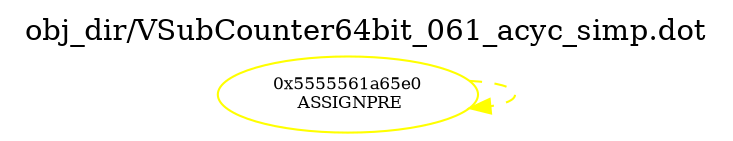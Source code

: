 digraph v3graph {
	graph	[label="obj_dir/VSubCounter64bit_061_acyc_simp.dot",
		 labelloc=t, labeljust=l,
		 //size="7.5,10",
		 rankdir=TB];
	n0	[fontsize=8 label="0x5555561a65e0\n ASSIGNPRE", color=yellow];
	n0 -> n0 [fontsize=8 label="" weight=3 color=yellow style=dashed];
}
